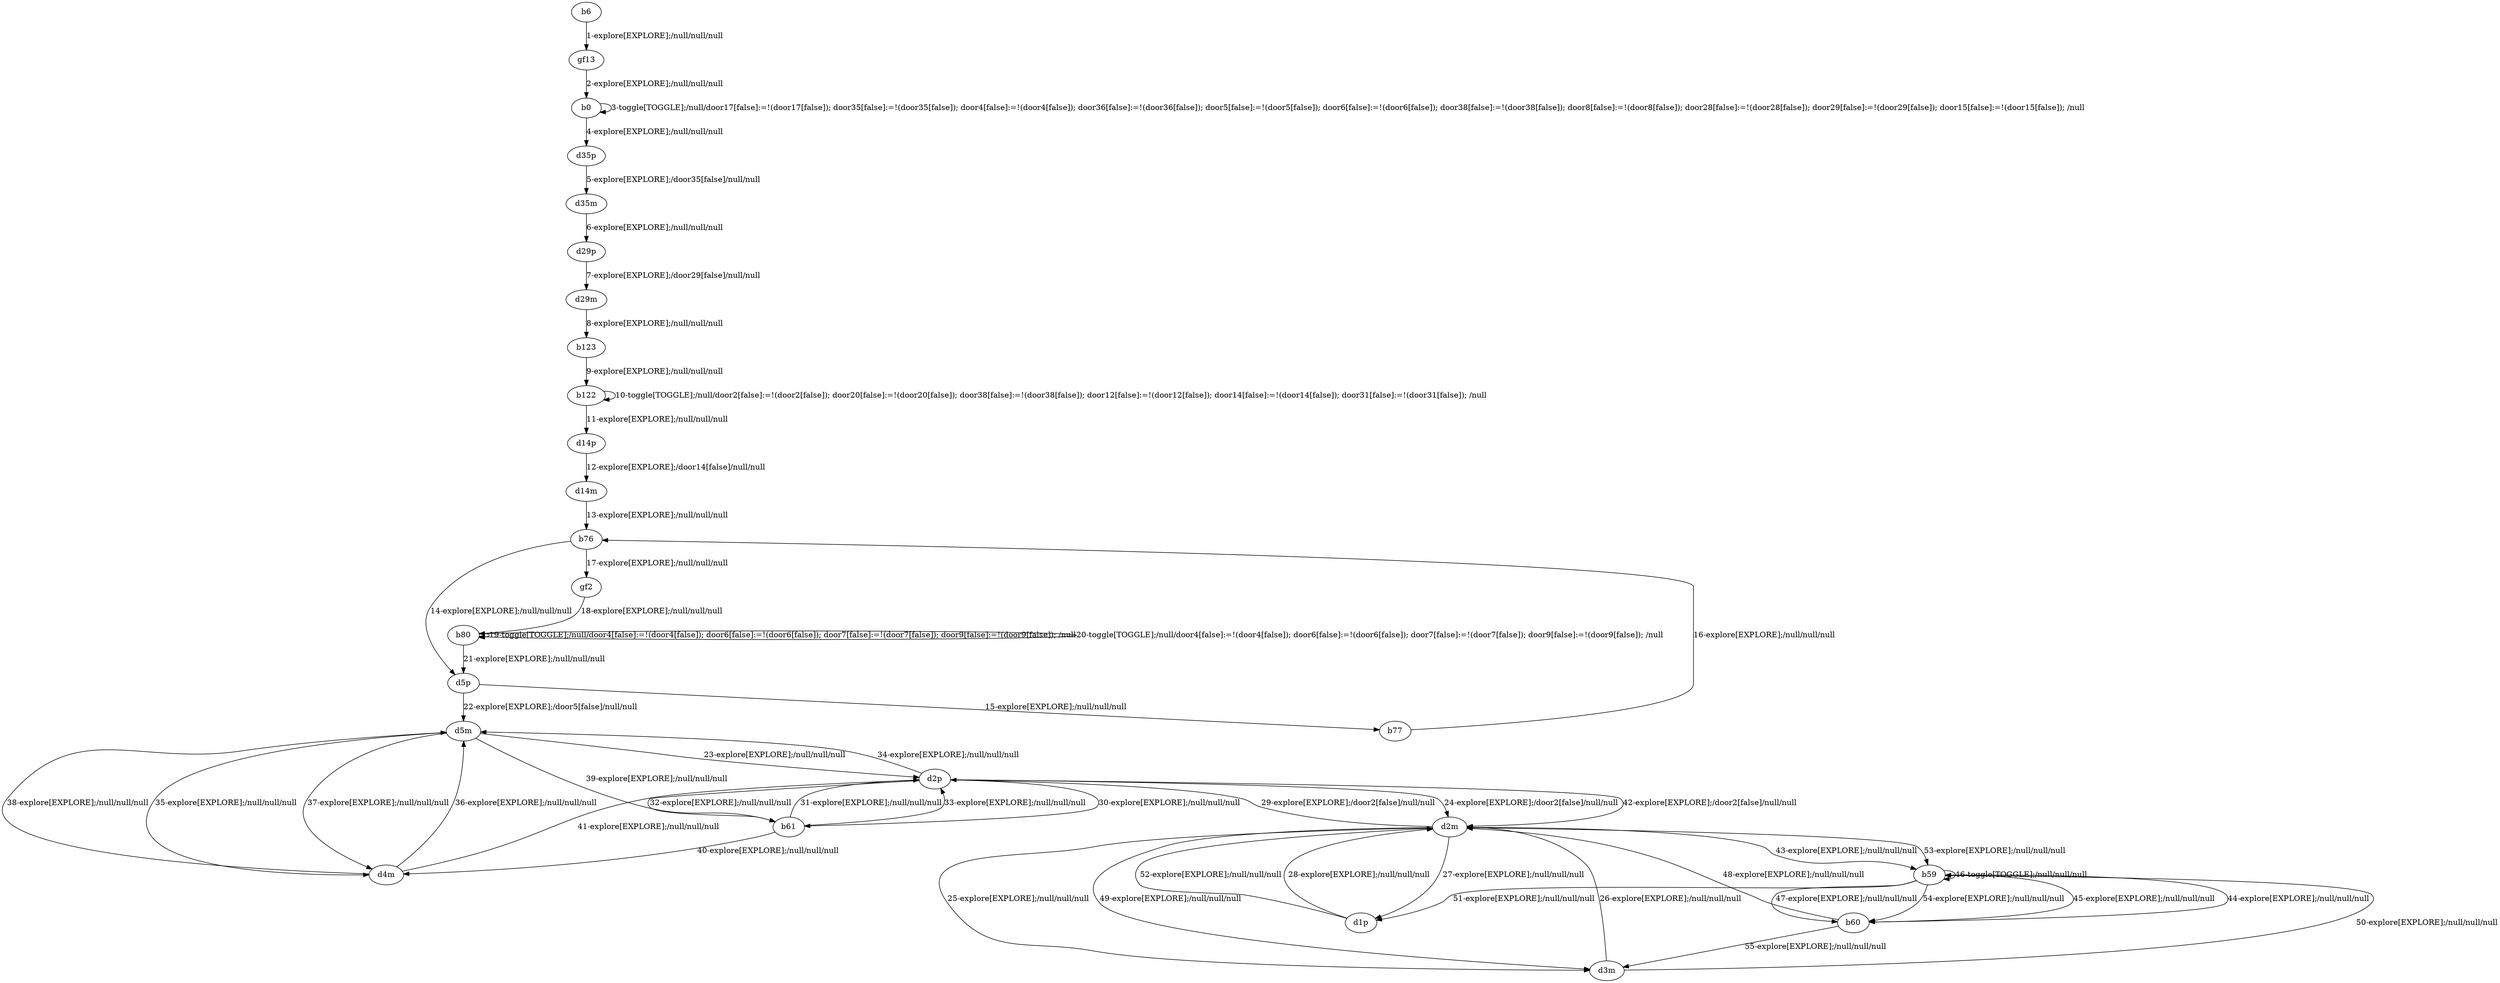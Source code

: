 # Total number of goals covered by this test: 5
# d4m --> d5m
# d5m --> d4m
# d5m --> b61
# d2p --> d5m
# b61 --> d2p

digraph g {
"b6" -> "gf13" [label = "1-explore[EXPLORE];/null/null/null"];
"gf13" -> "b0" [label = "2-explore[EXPLORE];/null/null/null"];
"b0" -> "b0" [label = "3-toggle[TOGGLE];/null/door17[false]:=!(door17[false]); door35[false]:=!(door35[false]); door4[false]:=!(door4[false]); door36[false]:=!(door36[false]); door5[false]:=!(door5[false]); door6[false]:=!(door6[false]); door38[false]:=!(door38[false]); door8[false]:=!(door8[false]); door28[false]:=!(door28[false]); door29[false]:=!(door29[false]); door15[false]:=!(door15[false]); /null"];
"b0" -> "d35p" [label = "4-explore[EXPLORE];/null/null/null"];
"d35p" -> "d35m" [label = "5-explore[EXPLORE];/door35[false]/null/null"];
"d35m" -> "d29p" [label = "6-explore[EXPLORE];/null/null/null"];
"d29p" -> "d29m" [label = "7-explore[EXPLORE];/door29[false]/null/null"];
"d29m" -> "b123" [label = "8-explore[EXPLORE];/null/null/null"];
"b123" -> "b122" [label = "9-explore[EXPLORE];/null/null/null"];
"b122" -> "b122" [label = "10-toggle[TOGGLE];/null/door2[false]:=!(door2[false]); door20[false]:=!(door20[false]); door38[false]:=!(door38[false]); door12[false]:=!(door12[false]); door14[false]:=!(door14[false]); door31[false]:=!(door31[false]); /null"];
"b122" -> "d14p" [label = "11-explore[EXPLORE];/null/null/null"];
"d14p" -> "d14m" [label = "12-explore[EXPLORE];/door14[false]/null/null"];
"d14m" -> "b76" [label = "13-explore[EXPLORE];/null/null/null"];
"b76" -> "d5p" [label = "14-explore[EXPLORE];/null/null/null"];
"d5p" -> "b77" [label = "15-explore[EXPLORE];/null/null/null"];
"b77" -> "b76" [label = "16-explore[EXPLORE];/null/null/null"];
"b76" -> "gf2" [label = "17-explore[EXPLORE];/null/null/null"];
"gf2" -> "b80" [label = "18-explore[EXPLORE];/null/null/null"];
"b80" -> "b80" [label = "19-toggle[TOGGLE];/null/door4[false]:=!(door4[false]); door6[false]:=!(door6[false]); door7[false]:=!(door7[false]); door9[false]:=!(door9[false]); /null"];
"b80" -> "b80" [label = "20-toggle[TOGGLE];/null/door4[false]:=!(door4[false]); door6[false]:=!(door6[false]); door7[false]:=!(door7[false]); door9[false]:=!(door9[false]); /null"];
"b80" -> "d5p" [label = "21-explore[EXPLORE];/null/null/null"];
"d5p" -> "d5m" [label = "22-explore[EXPLORE];/door5[false]/null/null"];
"d5m" -> "d2p" [label = "23-explore[EXPLORE];/null/null/null"];
"d2p" -> "d2m" [label = "24-explore[EXPLORE];/door2[false]/null/null"];
"d2m" -> "d3m" [label = "25-explore[EXPLORE];/null/null/null"];
"d3m" -> "d2m" [label = "26-explore[EXPLORE];/null/null/null"];
"d2m" -> "d1p" [label = "27-explore[EXPLORE];/null/null/null"];
"d1p" -> "d2m" [label = "28-explore[EXPLORE];/null/null/null"];
"d2m" -> "d2p" [label = "29-explore[EXPLORE];/door2[false]/null/null"];
"d2p" -> "b61" [label = "30-explore[EXPLORE];/null/null/null"];
"b61" -> "d2p" [label = "31-explore[EXPLORE];/null/null/null"];
"d2p" -> "b61" [label = "32-explore[EXPLORE];/null/null/null"];
"b61" -> "d2p" [label = "33-explore[EXPLORE];/null/null/null"];
"d2p" -> "d5m" [label = "34-explore[EXPLORE];/null/null/null"];
"d5m" -> "d4m" [label = "35-explore[EXPLORE];/null/null/null"];
"d4m" -> "d5m" [label = "36-explore[EXPLORE];/null/null/null"];
"d5m" -> "d4m" [label = "37-explore[EXPLORE];/null/null/null"];
"d4m" -> "d5m" [label = "38-explore[EXPLORE];/null/null/null"];
"d5m" -> "b61" [label = "39-explore[EXPLORE];/null/null/null"];
"b61" -> "d4m" [label = "40-explore[EXPLORE];/null/null/null"];
"d4m" -> "d2p" [label = "41-explore[EXPLORE];/null/null/null"];
"d2p" -> "d2m" [label = "42-explore[EXPLORE];/door2[false]/null/null"];
"d2m" -> "b59" [label = "43-explore[EXPLORE];/null/null/null"];
"b59" -> "b60" [label = "44-explore[EXPLORE];/null/null/null"];
"b60" -> "b59" [label = "45-explore[EXPLORE];/null/null/null"];
"b59" -> "b59" [label = "46-toggle[TOGGLE];/null/null/null"];
"b59" -> "b60" [label = "47-explore[EXPLORE];/null/null/null"];
"b60" -> "d2m" [label = "48-explore[EXPLORE];/null/null/null"];
"d2m" -> "d3m" [label = "49-explore[EXPLORE];/null/null/null"];
"d3m" -> "b59" [label = "50-explore[EXPLORE];/null/null/null"];
"b59" -> "d1p" [label = "51-explore[EXPLORE];/null/null/null"];
"d1p" -> "d2m" [label = "52-explore[EXPLORE];/null/null/null"];
"d2m" -> "b59" [label = "53-explore[EXPLORE];/null/null/null"];
"b59" -> "b60" [label = "54-explore[EXPLORE];/null/null/null"];
"b60" -> "d3m" [label = "55-explore[EXPLORE];/null/null/null"];
}